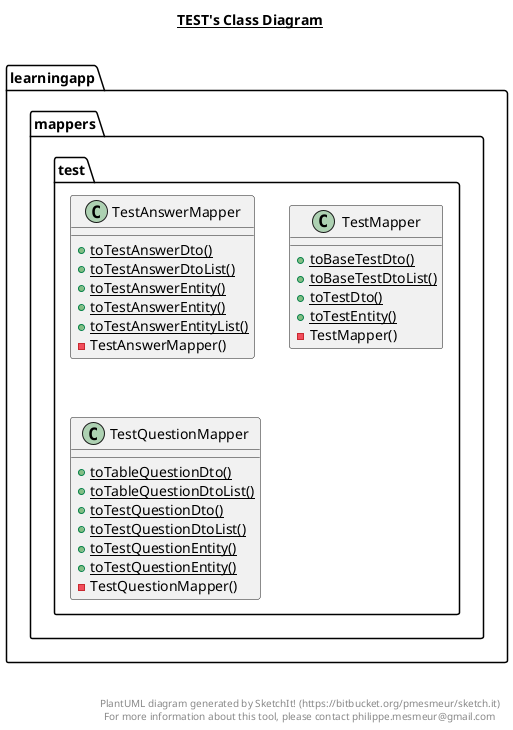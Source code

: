 @startuml

title __TEST's Class Diagram__\n

  namespace learningapp {
    namespace mappers {
      namespace test {
        class learningapp.mappers.test.TestAnswerMapper {
            {static} + toTestAnswerDto()
            {static} + toTestAnswerDtoList()
            {static} + toTestAnswerEntity()
            {static} + toTestAnswerEntity()
            {static} + toTestAnswerEntityList()
            - TestAnswerMapper()
        }
      }
    }
  }
  

  namespace learningapp {
    namespace mappers {
      namespace test {
        class learningapp.mappers.test.TestMapper {
            {static} + toBaseTestDto()
            {static} + toBaseTestDtoList()
            {static} + toTestDto()
            {static} + toTestEntity()
            - TestMapper()
        }
      }
    }
  }
  

  namespace learningapp {
    namespace mappers {
      namespace test {
        class learningapp.mappers.test.TestQuestionMapper {
            {static} + toTableQuestionDto()
            {static} + toTableQuestionDtoList()
            {static} + toTestQuestionDto()
            {static} + toTestQuestionDtoList()
            {static} + toTestQuestionEntity()
            {static} + toTestQuestionEntity()
            - TestQuestionMapper()
        }
      }
    }
  }
  



right footer


PlantUML diagram generated by SketchIt! (https://bitbucket.org/pmesmeur/sketch.it)
For more information about this tool, please contact philippe.mesmeur@gmail.com
endfooter

@enduml
